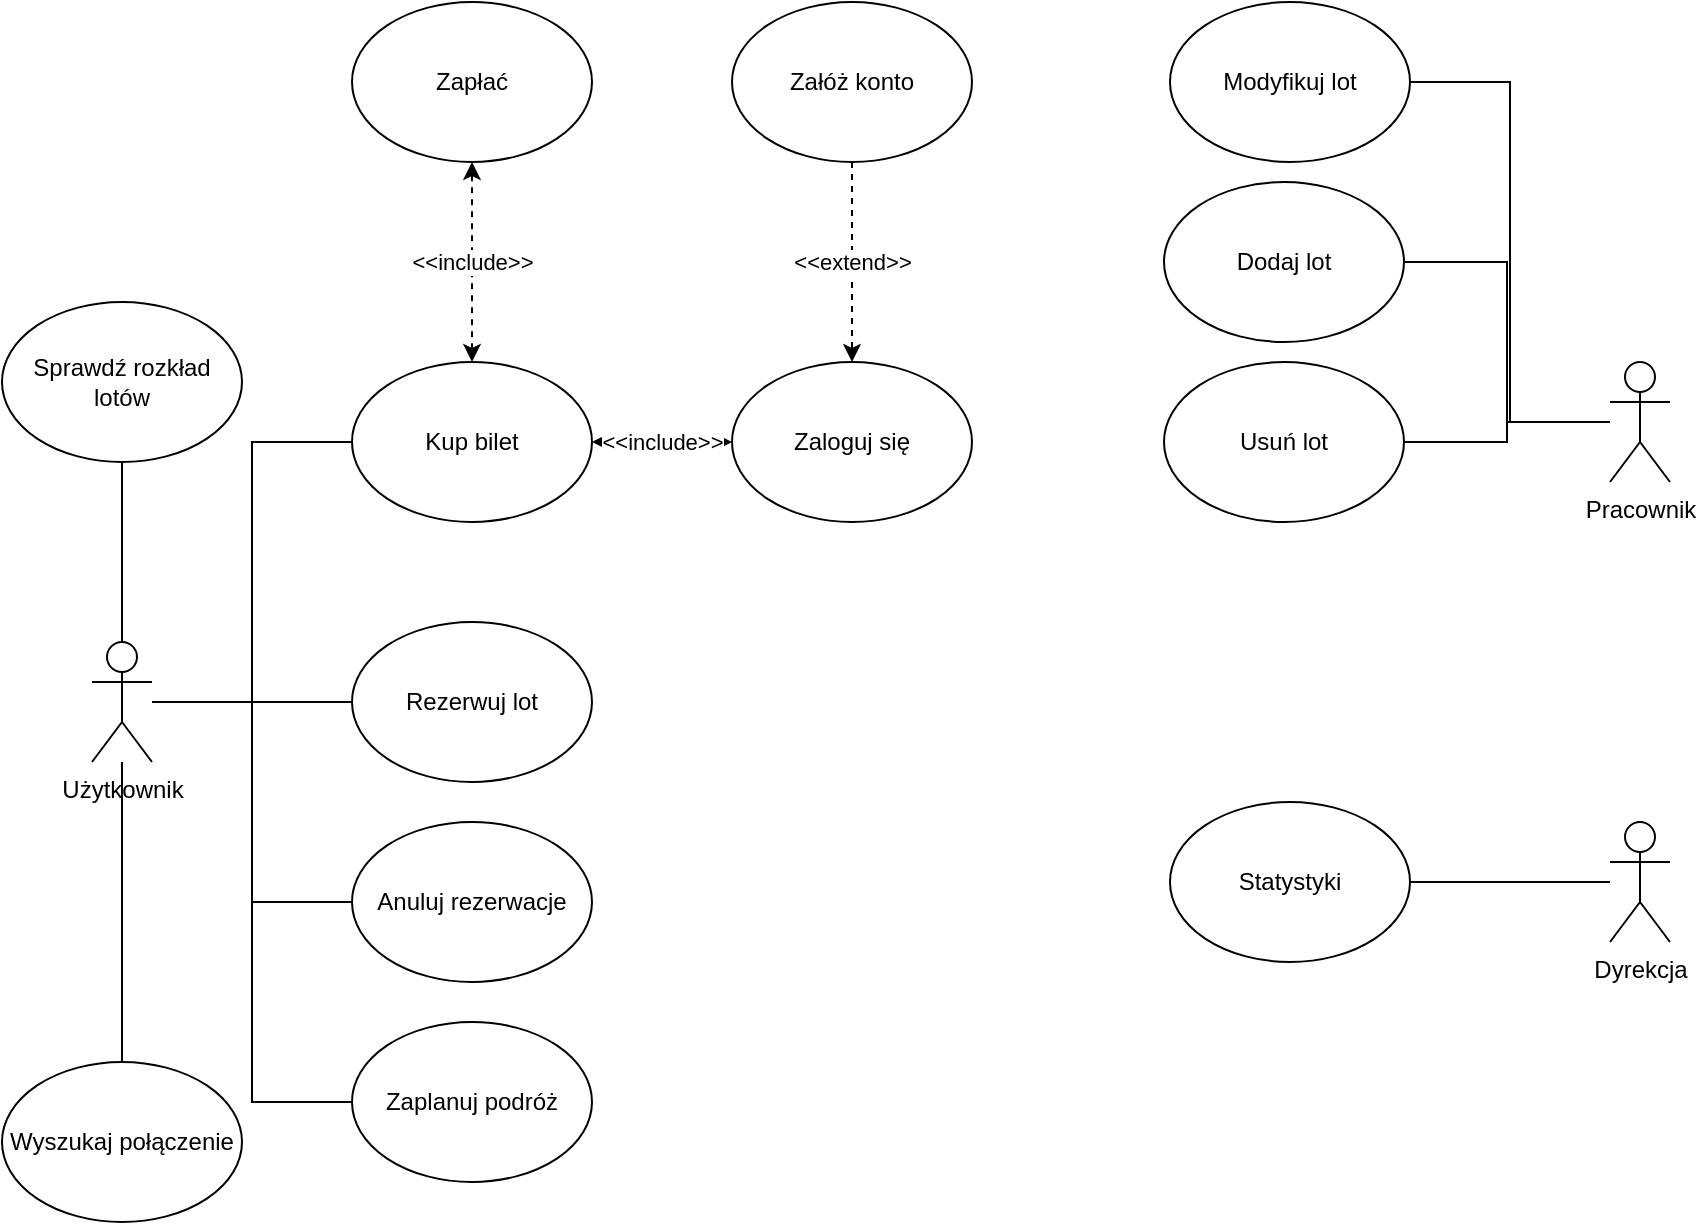 <mxfile version="23.1.7" type="github">
  <diagram name="Strona-1" id="r3digyjytwxBan-t6y29">
    <mxGraphModel dx="2220" dy="758" grid="1" gridSize="10" guides="1" tooltips="1" connect="1" arrows="1" fold="1" page="1" pageScale="1" pageWidth="827" pageHeight="1169" math="0" shadow="0">
      <root>
        <mxCell id="0" />
        <mxCell id="1" parent="0" />
        <mxCell id="HK8GiBR4hAxQkNfhSsfB-2" value="Dodaj lot" style="ellipse;whiteSpace=wrap;html=1;" vertex="1" parent="1">
          <mxGeometry x="406" y="120" width="120" height="80" as="geometry" />
        </mxCell>
        <mxCell id="HK8GiBR4hAxQkNfhSsfB-18" style="edgeStyle=orthogonalEdgeStyle;rounded=0;orthogonalLoop=1;jettySize=auto;html=1;entryX=0;entryY=0.5;entryDx=0;entryDy=0;strokeColor=none;" edge="1" parent="1" source="HK8GiBR4hAxQkNfhSsfB-3" target="HK8GiBR4hAxQkNfhSsfB-11">
          <mxGeometry relative="1" as="geometry" />
        </mxCell>
        <mxCell id="HK8GiBR4hAxQkNfhSsfB-19" style="edgeStyle=orthogonalEdgeStyle;rounded=0;orthogonalLoop=1;jettySize=auto;html=1;curved=0;endArrow=none;endFill=0;" edge="1" parent="1" source="HK8GiBR4hAxQkNfhSsfB-3" target="HK8GiBR4hAxQkNfhSsfB-11">
          <mxGeometry relative="1" as="geometry" />
        </mxCell>
        <mxCell id="HK8GiBR4hAxQkNfhSsfB-27" style="edgeStyle=orthogonalEdgeStyle;rounded=0;orthogonalLoop=1;jettySize=auto;html=1;entryX=0;entryY=0.5;entryDx=0;entryDy=0;endArrow=none;endFill=0;" edge="1" parent="1" source="HK8GiBR4hAxQkNfhSsfB-3" target="HK8GiBR4hAxQkNfhSsfB-13">
          <mxGeometry relative="1" as="geometry" />
        </mxCell>
        <mxCell id="HK8GiBR4hAxQkNfhSsfB-29" style="edgeStyle=orthogonalEdgeStyle;rounded=0;orthogonalLoop=1;jettySize=auto;html=1;entryX=0;entryY=0.5;entryDx=0;entryDy=0;endArrow=none;endFill=0;" edge="1" parent="1" source="HK8GiBR4hAxQkNfhSsfB-3" target="HK8GiBR4hAxQkNfhSsfB-12">
          <mxGeometry relative="1" as="geometry" />
        </mxCell>
        <mxCell id="HK8GiBR4hAxQkNfhSsfB-30" style="edgeStyle=orthogonalEdgeStyle;rounded=0;orthogonalLoop=1;jettySize=auto;html=1;entryX=0;entryY=0.5;entryDx=0;entryDy=0;endArrow=none;endFill=0;" edge="1" parent="1" source="HK8GiBR4hAxQkNfhSsfB-3" target="HK8GiBR4hAxQkNfhSsfB-20">
          <mxGeometry relative="1" as="geometry" />
        </mxCell>
        <mxCell id="HK8GiBR4hAxQkNfhSsfB-38" style="edgeStyle=orthogonalEdgeStyle;rounded=0;orthogonalLoop=1;jettySize=auto;html=1;entryX=0.5;entryY=0;entryDx=0;entryDy=0;endArrow=none;endFill=0;" edge="1" parent="1" source="HK8GiBR4hAxQkNfhSsfB-3" target="HK8GiBR4hAxQkNfhSsfB-37">
          <mxGeometry relative="1" as="geometry" />
        </mxCell>
        <mxCell id="HK8GiBR4hAxQkNfhSsfB-40" style="edgeStyle=orthogonalEdgeStyle;rounded=0;orthogonalLoop=1;jettySize=auto;html=1;endArrow=none;endFill=0;" edge="1" parent="1" source="HK8GiBR4hAxQkNfhSsfB-3" target="HK8GiBR4hAxQkNfhSsfB-39">
          <mxGeometry relative="1" as="geometry" />
        </mxCell>
        <mxCell id="HK8GiBR4hAxQkNfhSsfB-3" value="Użytkownik" style="shape=umlActor;verticalLabelPosition=bottom;verticalAlign=top;html=1;outlineConnect=0;" vertex="1" parent="1">
          <mxGeometry x="-130" y="350" width="30" height="60" as="geometry" />
        </mxCell>
        <mxCell id="HK8GiBR4hAxQkNfhSsfB-4" value="Dyrekcja" style="shape=umlActor;verticalLabelPosition=bottom;verticalAlign=top;html=1;outlineConnect=0;" vertex="1" parent="1">
          <mxGeometry x="629" y="440" width="30" height="60" as="geometry" />
        </mxCell>
        <mxCell id="HK8GiBR4hAxQkNfhSsfB-7" style="edgeStyle=orthogonalEdgeStyle;rounded=0;orthogonalLoop=1;jettySize=auto;html=1;endArrow=none;endFill=0;" edge="1" parent="1" source="HK8GiBR4hAxQkNfhSsfB-5" target="HK8GiBR4hAxQkNfhSsfB-4">
          <mxGeometry relative="1" as="geometry" />
        </mxCell>
        <mxCell id="HK8GiBR4hAxQkNfhSsfB-5" value="Statystyki" style="ellipse;whiteSpace=wrap;html=1;" vertex="1" parent="1">
          <mxGeometry x="409" y="430" width="120" height="80" as="geometry" />
        </mxCell>
        <mxCell id="HK8GiBR4hAxQkNfhSsfB-8" value="Usuń lot" style="ellipse;whiteSpace=wrap;html=1;" vertex="1" parent="1">
          <mxGeometry x="406" y="210" width="120" height="80" as="geometry" />
        </mxCell>
        <mxCell id="HK8GiBR4hAxQkNfhSsfB-9" value="Modyfikuj lot" style="ellipse;whiteSpace=wrap;html=1;" vertex="1" parent="1">
          <mxGeometry x="409" y="30" width="120" height="80" as="geometry" />
        </mxCell>
        <mxCell id="HK8GiBR4hAxQkNfhSsfB-34" style="edgeStyle=orthogonalEdgeStyle;rounded=0;orthogonalLoop=1;jettySize=auto;html=1;entryX=1;entryY=0.5;entryDx=0;entryDy=0;endArrow=none;endFill=0;" edge="1" parent="1" source="HK8GiBR4hAxQkNfhSsfB-10" target="HK8GiBR4hAxQkNfhSsfB-9">
          <mxGeometry relative="1" as="geometry" />
        </mxCell>
        <mxCell id="HK8GiBR4hAxQkNfhSsfB-35" style="edgeStyle=orthogonalEdgeStyle;rounded=0;orthogonalLoop=1;jettySize=auto;html=1;entryX=1;entryY=0.5;entryDx=0;entryDy=0;endArrow=none;endFill=0;" edge="1" parent="1" source="HK8GiBR4hAxQkNfhSsfB-10" target="HK8GiBR4hAxQkNfhSsfB-2">
          <mxGeometry relative="1" as="geometry" />
        </mxCell>
        <mxCell id="HK8GiBR4hAxQkNfhSsfB-36" style="edgeStyle=orthogonalEdgeStyle;rounded=0;orthogonalLoop=1;jettySize=auto;html=1;entryX=1;entryY=0.5;entryDx=0;entryDy=0;endArrow=none;endFill=0;" edge="1" parent="1" source="HK8GiBR4hAxQkNfhSsfB-10" target="HK8GiBR4hAxQkNfhSsfB-8">
          <mxGeometry relative="1" as="geometry" />
        </mxCell>
        <mxCell id="HK8GiBR4hAxQkNfhSsfB-10" value="Pracownik" style="shape=umlActor;verticalLabelPosition=bottom;verticalAlign=top;html=1;outlineConnect=0;" vertex="1" parent="1">
          <mxGeometry x="629" y="210" width="30" height="60" as="geometry" />
        </mxCell>
        <mxCell id="HK8GiBR4hAxQkNfhSsfB-11" value="Rezerwuj lot" style="ellipse;whiteSpace=wrap;html=1;" vertex="1" parent="1">
          <mxGeometry y="340" width="120" height="80" as="geometry" />
        </mxCell>
        <mxCell id="HK8GiBR4hAxQkNfhSsfB-12" value="Anuluj rezerwacje" style="ellipse;whiteSpace=wrap;html=1;" vertex="1" parent="1">
          <mxGeometry y="440" width="120" height="80" as="geometry" />
        </mxCell>
        <mxCell id="HK8GiBR4hAxQkNfhSsfB-15" value="&amp;lt;&amp;lt;include&amp;gt;&amp;gt;" style="edgeStyle=orthogonalEdgeStyle;rounded=0;orthogonalLoop=1;jettySize=auto;html=1;entryX=0.5;entryY=1;entryDx=0;entryDy=0;dashed=1;startArrow=classic;startFill=1;" edge="1" parent="1" source="HK8GiBR4hAxQkNfhSsfB-13" target="HK8GiBR4hAxQkNfhSsfB-14">
          <mxGeometry relative="1" as="geometry">
            <mxPoint as="offset" />
          </mxGeometry>
        </mxCell>
        <mxCell id="HK8GiBR4hAxQkNfhSsfB-32" value="&amp;lt;&amp;lt;include&amp;gt;&amp;gt;" style="edgeStyle=orthogonalEdgeStyle;rounded=0;orthogonalLoop=1;jettySize=auto;html=1;startArrow=classic;startFill=1;dashed=1;" edge="1" parent="1" source="HK8GiBR4hAxQkNfhSsfB-13" target="HK8GiBR4hAxQkNfhSsfB-21">
          <mxGeometry relative="1" as="geometry" />
        </mxCell>
        <mxCell id="HK8GiBR4hAxQkNfhSsfB-13" value="Kup bilet" style="ellipse;whiteSpace=wrap;html=1;" vertex="1" parent="1">
          <mxGeometry y="210" width="120" height="80" as="geometry" />
        </mxCell>
        <mxCell id="HK8GiBR4hAxQkNfhSsfB-14" value="Zapłać" style="ellipse;whiteSpace=wrap;html=1;" vertex="1" parent="1">
          <mxGeometry y="30" width="120" height="80" as="geometry" />
        </mxCell>
        <mxCell id="HK8GiBR4hAxQkNfhSsfB-20" value="Zaplanuj podróż" style="ellipse;whiteSpace=wrap;html=1;" vertex="1" parent="1">
          <mxGeometry y="540" width="120" height="80" as="geometry" />
        </mxCell>
        <mxCell id="HK8GiBR4hAxQkNfhSsfB-21" value="Zaloguj się" style="ellipse;whiteSpace=wrap;html=1;direction=west;" vertex="1" parent="1">
          <mxGeometry x="190" y="210" width="120" height="80" as="geometry" />
        </mxCell>
        <mxCell id="HK8GiBR4hAxQkNfhSsfB-23" value="&amp;lt;&amp;lt;extend&amp;gt;&amp;gt;" style="edgeStyle=orthogonalEdgeStyle;rounded=0;orthogonalLoop=1;jettySize=auto;html=1;dashed=1;" edge="1" parent="1" source="HK8GiBR4hAxQkNfhSsfB-22" target="HK8GiBR4hAxQkNfhSsfB-21">
          <mxGeometry relative="1" as="geometry">
            <mxPoint as="offset" />
          </mxGeometry>
        </mxCell>
        <mxCell id="HK8GiBR4hAxQkNfhSsfB-22" value="Załóż konto" style="ellipse;whiteSpace=wrap;html=1;" vertex="1" parent="1">
          <mxGeometry x="190" y="30" width="120" height="80" as="geometry" />
        </mxCell>
        <mxCell id="HK8GiBR4hAxQkNfhSsfB-37" value="Wyszukaj połączenie" style="ellipse;whiteSpace=wrap;html=1;" vertex="1" parent="1">
          <mxGeometry x="-175" y="560" width="120" height="80" as="geometry" />
        </mxCell>
        <mxCell id="HK8GiBR4hAxQkNfhSsfB-39" value="Sprawdź rozkład lotów" style="ellipse;whiteSpace=wrap;html=1;" vertex="1" parent="1">
          <mxGeometry x="-175" y="180" width="120" height="80" as="geometry" />
        </mxCell>
      </root>
    </mxGraphModel>
  </diagram>
</mxfile>
